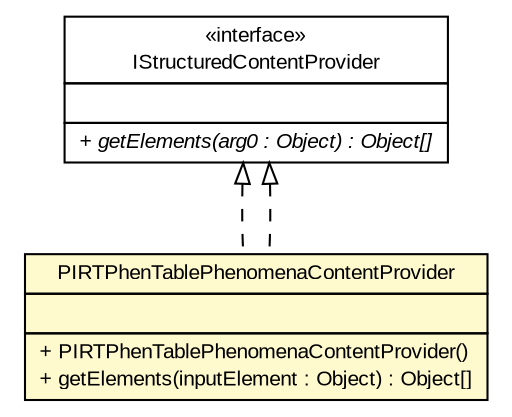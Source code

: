 #!/usr/local/bin/dot
#
# Class diagram 
# Generated by UMLGraph version R5_6-24-gf6e263 (http://www.umlgraph.org/)
#

digraph G {
	edge [fontname="arial",fontsize=10,labelfontname="arial",labelfontsize=10];
	node [fontname="arial",fontsize=10,shape=plaintext];
	nodesep=0.25;
	ranksep=0.5;
	// gov.sandia.cf.parts.ui.pirt.editors.PIRTPhenTablePhenomenaContentProvider
	c331383 [label=<<table title="gov.sandia.cf.parts.ui.pirt.editors.PIRTPhenTablePhenomenaContentProvider" border="0" cellborder="1" cellspacing="0" cellpadding="2" port="p" bgcolor="lemonChiffon" href="./PIRTPhenTablePhenomenaContentProvider.html">
		<tr><td><table border="0" cellspacing="0" cellpadding="1">
<tr><td align="center" balign="center"> PIRTPhenTablePhenomenaContentProvider </td></tr>
		</table></td></tr>
		<tr><td><table border="0" cellspacing="0" cellpadding="1">
<tr><td align="left" balign="left">  </td></tr>
		</table></td></tr>
		<tr><td><table border="0" cellspacing="0" cellpadding="1">
<tr><td align="left" balign="left"> + PIRTPhenTablePhenomenaContentProvider() </td></tr>
<tr><td align="left" balign="left"> + getElements(inputElement : Object) : Object[] </td></tr>
		</table></td></tr>
		</table>>, URL="./PIRTPhenTablePhenomenaContentProvider.html", fontname="arial", fontcolor="black", fontsize=10.0];
	//gov.sandia.cf.parts.ui.pirt.editors.PIRTPhenTablePhenomenaContentProvider implements org.eclipse.jface.viewers.IStructuredContentProvider
	c331515:p -> c331383:p [dir=back,arrowtail=empty,style=dashed];
	//gov.sandia.cf.parts.ui.pirt.editors.PIRTPhenTablePhenomenaContentProvider implements org.eclipse.jface.viewers.IStructuredContentProvider
	c331515:p -> c331383:p [dir=back,arrowtail=empty,style=dashed];
	// org.eclipse.jface.viewers.IStructuredContentProvider
	c331515 [label=<<table title="org.eclipse.jface.viewers.IStructuredContentProvider" border="0" cellborder="1" cellspacing="0" cellpadding="2" port="p" href="http://java.sun.com/j2se/1.4.2/docs/api/org/eclipse/jface/viewers/IStructuredContentProvider.html">
		<tr><td><table border="0" cellspacing="0" cellpadding="1">
<tr><td align="center" balign="center"> &#171;interface&#187; </td></tr>
<tr><td align="center" balign="center"> IStructuredContentProvider </td></tr>
		</table></td></tr>
		<tr><td><table border="0" cellspacing="0" cellpadding="1">
<tr><td align="left" balign="left">  </td></tr>
		</table></td></tr>
		<tr><td><table border="0" cellspacing="0" cellpadding="1">
<tr><td align="left" balign="left"><font face="arial italic" point-size="10.0"> + getElements(arg0 : Object) : Object[] </font></td></tr>
		</table></td></tr>
		</table>>, URL="http://java.sun.com/j2se/1.4.2/docs/api/org/eclipse/jface/viewers/IStructuredContentProvider.html", fontname="arial", fontcolor="black", fontsize=10.0];
}

